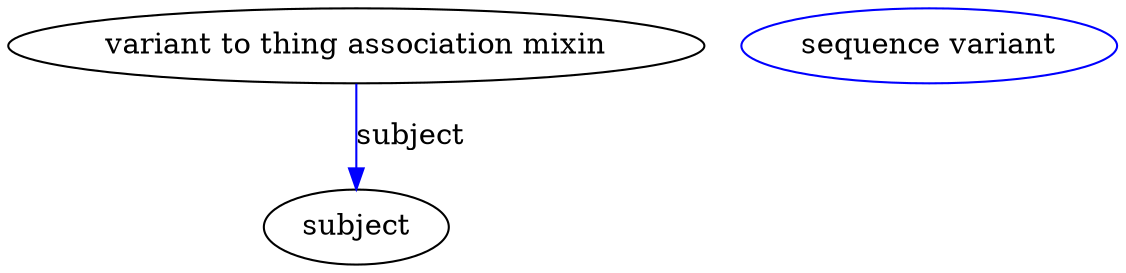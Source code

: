 digraph {
	graph [bb="0,0,417.53,123"];
	node [label="\N"];
	"variant to thing association mixin"	 [height=0.5,
		label="variant to thing association mixin",
		pos="129.99,105",
		width=3.6108];
	subject	 [height=0.5,
		pos="129.99,18",
		width=0.99297];
	"variant to thing association mixin" -> subject	 [color=blue,
		label=subject,
		lp="149.49,61.5",
		pos="e,129.99,36.003 129.99,86.974 129.99,75.192 129.99,59.561 129.99,46.158",
		style=solid];
	"variant to thing association mixin_subject"	 [color=blue,
		height=0.5,
		label="sequence variant",
		pos="347.99,105",
		width=1.9318];
}
